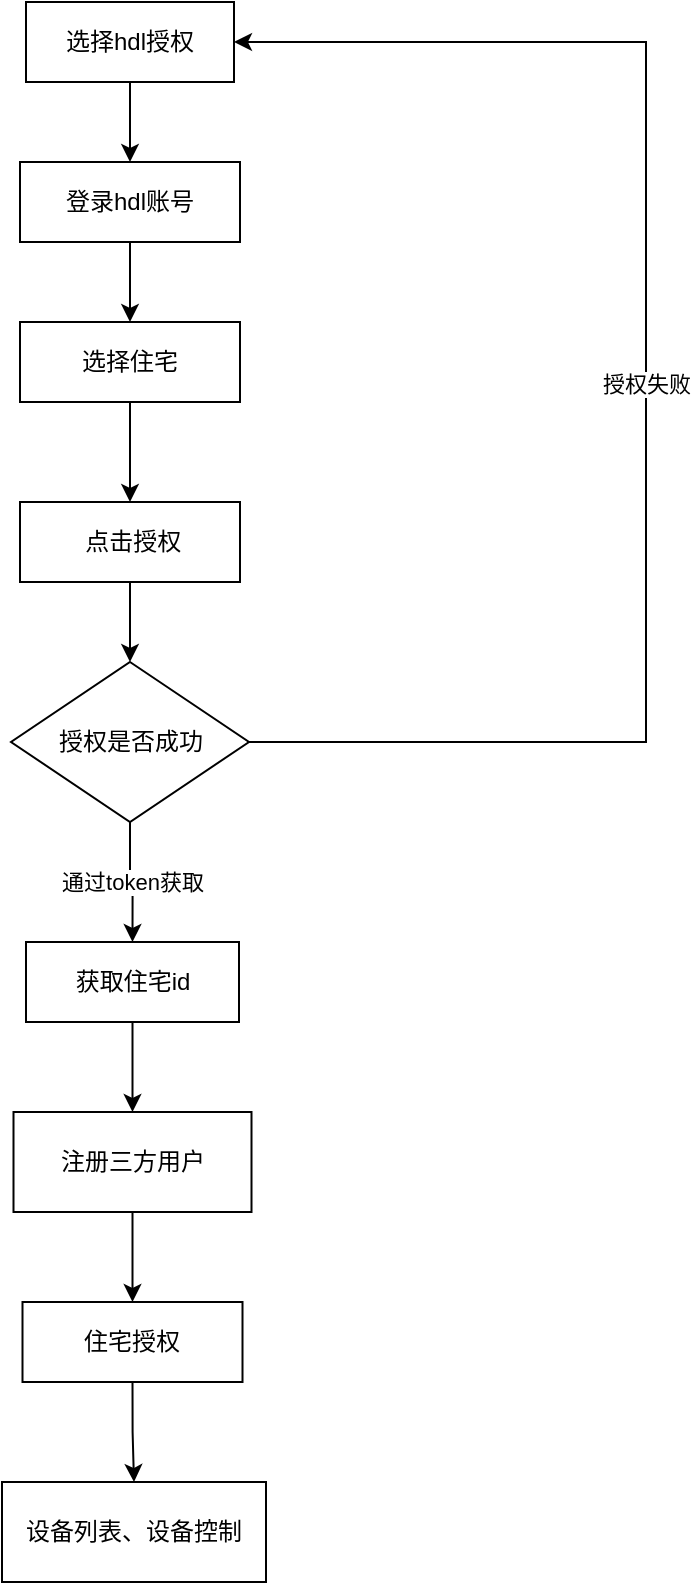 <mxfile version="15.1.2" type="github">
  <diagram id="ymdCKu_0zqDGuYp9btdt" name="Page-1">
    <mxGraphModel dx="946" dy="603" grid="1" gridSize="10" guides="1" tooltips="1" connect="1" arrows="1" fold="1" page="1" pageScale="1" pageWidth="827" pageHeight="1169" math="0" shadow="0">
      <root>
        <mxCell id="0" />
        <mxCell id="1" parent="0" />
        <mxCell id="UC0PW1b32_9gQmVxbZ3O-11" style="edgeStyle=orthogonalEdgeStyle;rounded=0;orthogonalLoop=1;jettySize=auto;html=1;exitX=0.5;exitY=1;exitDx=0;exitDy=0;entryX=0.5;entryY=0;entryDx=0;entryDy=0;" edge="1" parent="1" source="UC0PW1b32_9gQmVxbZ3O-1" target="UC0PW1b32_9gQmVxbZ3O-2">
          <mxGeometry relative="1" as="geometry" />
        </mxCell>
        <mxCell id="UC0PW1b32_9gQmVxbZ3O-1" value="&lt;font style=&quot;vertical-align: inherit&quot;&gt;&lt;font style=&quot;vertical-align: inherit&quot;&gt;选择hdl授权&lt;/font&gt;&lt;/font&gt;" style="rounded=0;whiteSpace=wrap;html=1;" vertex="1" parent="1">
          <mxGeometry x="280" y="30" width="104" height="40" as="geometry" />
        </mxCell>
        <mxCell id="UC0PW1b32_9gQmVxbZ3O-12" style="edgeStyle=orthogonalEdgeStyle;rounded=0;orthogonalLoop=1;jettySize=auto;html=1;exitX=0.5;exitY=1;exitDx=0;exitDy=0;entryX=0.5;entryY=0;entryDx=0;entryDy=0;" edge="1" parent="1" source="UC0PW1b32_9gQmVxbZ3O-2" target="UC0PW1b32_9gQmVxbZ3O-3">
          <mxGeometry relative="1" as="geometry" />
        </mxCell>
        <mxCell id="UC0PW1b32_9gQmVxbZ3O-2" value="&lt;font style=&quot;vertical-align: inherit&quot;&gt;&lt;font style=&quot;vertical-align: inherit&quot;&gt;&lt;font style=&quot;vertical-align: inherit&quot;&gt;&lt;font style=&quot;vertical-align: inherit&quot;&gt;登录hdl账号&lt;/font&gt;&lt;/font&gt;&lt;/font&gt;&lt;/font&gt;" style="rounded=0;whiteSpace=wrap;html=1;" vertex="1" parent="1">
          <mxGeometry x="277" y="110" width="110" height="40" as="geometry" />
        </mxCell>
        <mxCell id="UC0PW1b32_9gQmVxbZ3O-13" style="edgeStyle=orthogonalEdgeStyle;rounded=0;orthogonalLoop=1;jettySize=auto;html=1;exitX=0.5;exitY=1;exitDx=0;exitDy=0;entryX=0.5;entryY=0;entryDx=0;entryDy=0;" edge="1" parent="1" source="UC0PW1b32_9gQmVxbZ3O-3" target="UC0PW1b32_9gQmVxbZ3O-4">
          <mxGeometry relative="1" as="geometry" />
        </mxCell>
        <mxCell id="UC0PW1b32_9gQmVxbZ3O-3" value="&lt;font style=&quot;vertical-align: inherit&quot;&gt;&lt;font style=&quot;vertical-align: inherit&quot;&gt;&lt;font style=&quot;vertical-align: inherit&quot;&gt;&lt;font style=&quot;vertical-align: inherit&quot;&gt;选择住宅&lt;/font&gt;&lt;/font&gt;&lt;/font&gt;&lt;/font&gt;" style="rounded=0;whiteSpace=wrap;html=1;" vertex="1" parent="1">
          <mxGeometry x="277" y="190" width="110" height="40" as="geometry" />
        </mxCell>
        <mxCell id="UC0PW1b32_9gQmVxbZ3O-14" style="edgeStyle=orthogonalEdgeStyle;rounded=0;orthogonalLoop=1;jettySize=auto;html=1;entryX=0.5;entryY=0;entryDx=0;entryDy=0;" edge="1" parent="1" source="UC0PW1b32_9gQmVxbZ3O-4" target="UC0PW1b32_9gQmVxbZ3O-5">
          <mxGeometry relative="1" as="geometry" />
        </mxCell>
        <mxCell id="UC0PW1b32_9gQmVxbZ3O-4" value="&lt;font style=&quot;vertical-align: inherit&quot;&gt;&lt;font style=&quot;vertical-align: inherit&quot;&gt;&lt;font style=&quot;vertical-align: inherit&quot;&gt;&lt;font style=&quot;vertical-align: inherit&quot;&gt;&amp;nbsp;点击授权&lt;/font&gt;&lt;/font&gt;&lt;/font&gt;&lt;/font&gt;" style="rounded=0;whiteSpace=wrap;html=1;" vertex="1" parent="1">
          <mxGeometry x="277" y="280" width="110" height="40" as="geometry" />
        </mxCell>
        <mxCell id="UC0PW1b32_9gQmVxbZ3O-15" value="&lt;font style=&quot;vertical-align: inherit&quot;&gt;&lt;font style=&quot;vertical-align: inherit&quot;&gt;授权失败&lt;/font&gt;&lt;/font&gt;" style="edgeStyle=orthogonalEdgeStyle;rounded=0;orthogonalLoop=1;jettySize=auto;html=1;entryX=1;entryY=0.5;entryDx=0;entryDy=0;" edge="1" parent="1" source="UC0PW1b32_9gQmVxbZ3O-5" target="UC0PW1b32_9gQmVxbZ3O-1">
          <mxGeometry relative="1" as="geometry">
            <Array as="points">
              <mxPoint x="590" y="400" />
              <mxPoint x="590" y="50" />
            </Array>
          </mxGeometry>
        </mxCell>
        <mxCell id="UC0PW1b32_9gQmVxbZ3O-16" value="&lt;font style=&quot;vertical-align: inherit&quot;&gt;&lt;font style=&quot;vertical-align: inherit&quot;&gt;通过token获取&lt;/font&gt;&lt;/font&gt;" style="edgeStyle=orthogonalEdgeStyle;rounded=0;orthogonalLoop=1;jettySize=auto;html=1;exitX=0.5;exitY=1;exitDx=0;exitDy=0;entryX=0.5;entryY=0;entryDx=0;entryDy=0;" edge="1" parent="1" source="UC0PW1b32_9gQmVxbZ3O-5" target="UC0PW1b32_9gQmVxbZ3O-8">
          <mxGeometry relative="1" as="geometry" />
        </mxCell>
        <mxCell id="UC0PW1b32_9gQmVxbZ3O-5" value="&lt;font style=&quot;vertical-align: inherit&quot;&gt;&lt;font style=&quot;vertical-align: inherit&quot;&gt;授权是否成功&lt;/font&gt;&lt;/font&gt;" style="rhombus;whiteSpace=wrap;html=1;" vertex="1" parent="1">
          <mxGeometry x="272.5" y="360" width="119" height="80" as="geometry" />
        </mxCell>
        <mxCell id="UC0PW1b32_9gQmVxbZ3O-17" style="edgeStyle=orthogonalEdgeStyle;rounded=0;orthogonalLoop=1;jettySize=auto;html=1;exitX=0.5;exitY=1;exitDx=0;exitDy=0;" edge="1" parent="1" source="UC0PW1b32_9gQmVxbZ3O-8" target="UC0PW1b32_9gQmVxbZ3O-9">
          <mxGeometry relative="1" as="geometry" />
        </mxCell>
        <mxCell id="UC0PW1b32_9gQmVxbZ3O-8" value="&lt;font style=&quot;vertical-align: inherit&quot;&gt;&lt;font style=&quot;vertical-align: inherit&quot;&gt;&lt;font style=&quot;vertical-align: inherit&quot;&gt;&lt;font style=&quot;vertical-align: inherit&quot;&gt;获取住宅id&lt;/font&gt;&lt;/font&gt;&lt;/font&gt;&lt;/font&gt;" style="rounded=0;whiteSpace=wrap;html=1;" vertex="1" parent="1">
          <mxGeometry x="280" y="500" width="106.5" height="40" as="geometry" />
        </mxCell>
        <mxCell id="UC0PW1b32_9gQmVxbZ3O-18" style="edgeStyle=orthogonalEdgeStyle;rounded=0;orthogonalLoop=1;jettySize=auto;html=1;exitX=0.5;exitY=1;exitDx=0;exitDy=0;entryX=0.5;entryY=0;entryDx=0;entryDy=0;" edge="1" parent="1" source="UC0PW1b32_9gQmVxbZ3O-9" target="UC0PW1b32_9gQmVxbZ3O-10">
          <mxGeometry relative="1" as="geometry" />
        </mxCell>
        <mxCell id="UC0PW1b32_9gQmVxbZ3O-9" value="&lt;font style=&quot;vertical-align: inherit&quot;&gt;&lt;font style=&quot;vertical-align: inherit&quot;&gt;&lt;font style=&quot;vertical-align: inherit&quot;&gt;&lt;font style=&quot;vertical-align: inherit&quot;&gt;&lt;font style=&quot;vertical-align: inherit&quot;&gt;&lt;font style=&quot;vertical-align: inherit&quot;&gt;注册三方用户&lt;/font&gt;&lt;/font&gt;&lt;/font&gt;&lt;/font&gt;&lt;/font&gt;&lt;/font&gt;" style="rounded=0;whiteSpace=wrap;html=1;" vertex="1" parent="1">
          <mxGeometry x="273.75" y="585" width="119" height="50" as="geometry" />
        </mxCell>
        <mxCell id="UC0PW1b32_9gQmVxbZ3O-20" style="edgeStyle=orthogonalEdgeStyle;rounded=0;orthogonalLoop=1;jettySize=auto;html=1;exitX=0.5;exitY=1;exitDx=0;exitDy=0;entryX=0.5;entryY=0;entryDx=0;entryDy=0;" edge="1" parent="1" source="UC0PW1b32_9gQmVxbZ3O-10" target="UC0PW1b32_9gQmVxbZ3O-19">
          <mxGeometry relative="1" as="geometry" />
        </mxCell>
        <mxCell id="UC0PW1b32_9gQmVxbZ3O-10" value="&lt;font style=&quot;vertical-align: inherit&quot;&gt;&lt;font style=&quot;vertical-align: inherit&quot;&gt;住宅授权&lt;/font&gt;&lt;/font&gt;" style="rounded=0;whiteSpace=wrap;html=1;" vertex="1" parent="1">
          <mxGeometry x="278.25" y="680" width="110" height="40" as="geometry" />
        </mxCell>
        <mxCell id="UC0PW1b32_9gQmVxbZ3O-19" value="&lt;font style=&quot;vertical-align: inherit&quot;&gt;&lt;font style=&quot;vertical-align: inherit&quot;&gt;&lt;font style=&quot;vertical-align: inherit&quot;&gt;&lt;font style=&quot;vertical-align: inherit&quot;&gt;设备列表、设备控制&lt;/font&gt;&lt;/font&gt;&lt;/font&gt;&lt;/font&gt;" style="rounded=0;whiteSpace=wrap;html=1;" vertex="1" parent="1">
          <mxGeometry x="268" y="770" width="132" height="50" as="geometry" />
        </mxCell>
      </root>
    </mxGraphModel>
  </diagram>
</mxfile>
